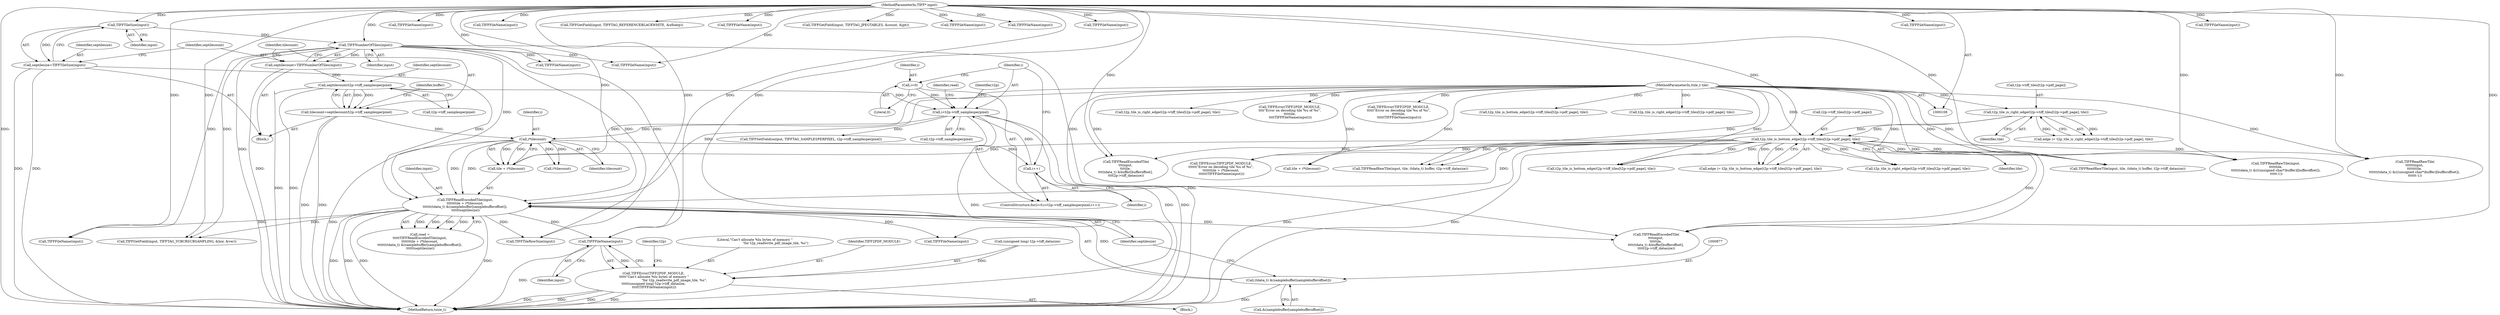 digraph "0_libtiff_c7153361a4041260719b340f73f2f76@pointer" {
"1000952" [label="(Call,TIFFFileName(input))"];
"1000869" [label="(Call,TIFFReadEncodedTile(input, \n\t\t\t\t\t\ttile + i*tilecount, \n\t\t\t\t\t\t(tdata_t) &(samplebuffer[samplebufferoffset]), \n\t\t\t\t\t\tseptilesize))"];
"1000783" [label="(Call,TIFFNumberOfTiles(input))"];
"1000779" [label="(Call,TIFFTileSize(input))"];
"1000110" [label="(MethodParameterIn,TIFF* input)"];
"1000185" [label="(Call,t2p_tile_is_bottom_edge(t2p->tiff_tiles[t2p->pdf_page], tile))"];
"1000174" [label="(Call,t2p_tile_is_right_edge(t2p->tiff_tiles[t2p->pdf_page], tile))"];
"1000112" [label="(MethodParameterIn,ttile_t tile)"];
"1000873" [label="(Call,i*tilecount)"];
"1000859" [label="(Call,i<t2p->tiff_samplesperpixel)"];
"1000856" [label="(Call,i=0)"];
"1000864" [label="(Call,i++)"];
"1000787" [label="(Call,septilecount/t2p->tiff_samplesperpixel)"];
"1000781" [label="(Call,septilecount=TIFFNumberOfTiles(input))"];
"1000785" [label="(Call,tilecount=septilecount/t2p->tiff_samplesperpixel)"];
"1000876" [label="(Call,(tdata_t) &(samplebuffer[samplebufferoffset]))"];
"1000777" [label="(Call,septilesize=TIFFTileSize(input))"];
"1000944" [label="(Call,TIFFError(TIFF2PDF_MODULE, \n\t\t\t\t\t\"Can't allocate %lu bytes of memory \"\n                                        \"for t2p_readwrite_pdf_image_tile, %s\", \n\t\t\t\t\t(unsigned long) t2p->tiff_datasize, \n\t\t\t\t\tTIFFFileName(input)))"];
"1000783" [label="(Call,TIFFNumberOfTiles(input))"];
"1000451" [label="(Call,t2p_tile_is_right_edge(t2p->tiff_tiles[t2p->pdf_page], tile))"];
"1000869" [label="(Call,TIFFReadEncodedTile(input, \n\t\t\t\t\t\ttile + i*tilecount, \n\t\t\t\t\t\t(tdata_t) &(samplebuffer[samplebufferoffset]), \n\t\t\t\t\t\tseptilesize))"];
"1001530" [label="(MethodReturn,tsize_t)"];
"1000782" [label="(Identifier,septilecount)"];
"1000870" [label="(Identifier,input)"];
"1000757" [label="(Call,TIFFFileName(input))"];
"1000952" [label="(Call,TIFFFileName(input))"];
"1000735" [label="(Call,TIFFReadEncodedTile(\n\t\t\tinput, \n\t\t\ttile, \n\t\t\t(tdata_t) &buffer[bufferoffset], \n\t\t\tt2p->tiff_datasize))"];
"1000897" [label="(Call,TIFFFileName(input))"];
"1000943" [label="(Block,)"];
"1000572" [label="(Call,TIFFFileName(input))"];
"1000944" [label="(Call,TIFFError(TIFF2PDF_MODULE, \n\t\t\t\t\t\"Can't allocate %lu bytes of memory \"\n                                        \"for t2p_readwrite_pdf_image_tile, %s\", \n\t\t\t\t\t(unsigned long) t2p->tiff_datasize, \n\t\t\t\t\tTIFFFileName(input)))"];
"1000868" [label="(Identifier,read)"];
"1000784" [label="(Identifier,input)"];
"1000945" [label="(Identifier,TIFF2PDF_MODULE)"];
"1001177" [label="(Call,TIFFSetField(output, TIFFTAG_SAMPLESPERPIXEL, t2p->tiff_samplesperpixel))"];
"1001185" [label="(Call,t2p_tile_is_right_edge(t2p->tiff_tiles[t2p->pdf_page], tile))"];
"1000776" [label="(Block,)"];
"1000867" [label="(Call,read = \n\t\t\t\t\tTIFFReadEncodedTile(input, \n\t\t\t\t\t\ttile + i*tilecount, \n\t\t\t\t\t\t(tdata_t) &(samplebuffer[samplebufferoffset]), \n\t\t\t\t\t\tseptilesize))"];
"1000861" [label="(Call,t2p->tiff_samplesperpixel)"];
"1000947" [label="(Call,(unsigned long) t2p->tiff_datasize)"];
"1000876" [label="(Call,(tdata_t) &(samplebuffer[samplebufferoffset]))"];
"1000864" [label="(Call,i++)"];
"1000843" [label="(Call,TIFFFileName(input))"];
"1000186" [label="(Call,t2p->tiff_tiles[t2p->pdf_page])"];
"1001353" [label="(Call,TIFFGetField(input, TIFFTAG_REFERENCEBLACKWHITE, &xfloatp))"];
"1000753" [label="(Call,TIFFError(TIFF2PDF_MODULE, \n\t\t\t\t\"Error on decoding tile %u of %s\", \n\t\t\t\ttile, \n\t\t\t\tTIFFFileName(input)))"];
"1000182" [label="(Identifier,tile)"];
"1000779" [label="(Call,TIFFTileSize(input))"];
"1000871" [label="(Call,tile + i*tilecount)"];
"1000786" [label="(Identifier,tilecount)"];
"1000175" [label="(Call,t2p->tiff_tiles[t2p->pdf_page])"];
"1000295" [label="(Call,TIFFFileName(input))"];
"1000408" [label="(Call,t2p_tile_is_bottom_edge(t2p->tiff_tiles[t2p->pdf_page], tile))"];
"1000956" [label="(Identifier,t2p)"];
"1001121" [label="(Call,t2p_tile_is_right_edge(t2p->tiff_tiles[t2p->pdf_page], tile))"];
"1000981" [label="(Call,TIFFError(TIFF2PDF_MODULE, \n\t\t\t\t\t\"Error on decoding tile %u of %s\", \n\t\t\t\t\ttile, \n\t\t\t\t\tTIFFFileName(input)))"];
"1000785" [label="(Call,tilecount=septilecount/t2p->tiff_samplesperpixel)"];
"1000856" [label="(Call,i=0)"];
"1000778" [label="(Identifier,septilesize)"];
"1000304" [label="(Call,TIFFReadRawTile(input, tile, (tdata_t) buffer, t2p->tiff_datasize))"];
"1001224" [label="(Call,t2p_tile_is_bottom_edge(t2p->tiff_tiles[t2p->pdf_page], tile))"];
"1000781" [label="(Call,septilecount=TIFFNumberOfTiles(input))"];
"1000789" [label="(Call,t2p->tiff_samplesperpixel)"];
"1000583" [label="(Call,TIFFGetField(input, TIFFTAG_JPEGTABLES, &count, &jpt))"];
"1000914" [label="(Identifier,t2p)"];
"1000858" [label="(Literal,0)"];
"1000174" [label="(Call,t2p_tile_is_right_edge(t2p->tiff_tiles[t2p->pdf_page], tile))"];
"1000780" [label="(Identifier,input)"];
"1000777" [label="(Call,septilesize=TIFFTileSize(input))"];
"1000860" [label="(Identifier,i)"];
"1000110" [label="(MethodParameterIn,TIFF* input)"];
"1000788" [label="(Identifier,septilecount)"];
"1000385" [label="(Call,TIFFFileName(input))"];
"1000223" [label="(Call,TIFFFileName(input))"];
"1000232" [label="(Call,TIFFReadRawTile(input, tile, (tdata_t) buffer, t2p->tiff_datasize))"];
"1000878" [label="(Call,&(samplebuffer[samplebufferoffset]))"];
"1000985" [label="(Call,TIFFFileName(input))"];
"1000859" [label="(Call,i<t2p->tiff_samplesperpixel)"];
"1000892" [label="(Call,tile + i*tilecount)"];
"1000874" [label="(Identifier,i)"];
"1000873" [label="(Call,i*tilecount)"];
"1000112" [label="(MethodParameterIn,ttile_t tile)"];
"1000865" [label="(Identifier,i)"];
"1000946" [label="(Literal,\"Can't allocate %lu bytes of memory \"\n                                        \"for t2p_readwrite_pdf_image_tile, %s\")"];
"1000953" [label="(Identifier,input)"];
"1000787" [label="(Call,septilecount/t2p->tiff_samplesperpixel)"];
"1000500" [label="(Call,TIFFReadRawTile(input, \n\t\t\t\t\ttile, \n\t\t\t\t\t(tdata_t) &(((unsigned char*)buffer)[bufferoffset]), \n\t\t\t\t\t-1))"];
"1000855" [label="(ControlStructure,for(i=0;i<t2p->tiff_samplesperpixel;i++))"];
"1001328" [label="(Call,TIFFGetField(input, TIFFTAG_YCBCRSUBSAMPLING, &hor, &ver))"];
"1001074" [label="(Call,TIFFFileName(input))"];
"1001134" [label="(Call,TIFFTileRowSize(input))"];
"1000894" [label="(Call,i*tilecount)"];
"1000857" [label="(Identifier,i)"];
"1000882" [label="(Identifier,septilesize)"];
"1000355" [label="(Call,TIFFFileName(input))"];
"1000183" [label="(Call,edge |= t2p_tile_is_bottom_edge(t2p->tiff_tiles[t2p->pdf_page], tile))"];
"1000793" [label="(Identifier,buffer)"];
"1000889" [label="(Call,TIFFError(TIFF2PDF_MODULE, \n\t\t\t\t\t\t\"Error on decoding tile %u of %s\", \n\t\t\t\t\t\ttile + i*tilecount, \n\t\t\t\t\t\tTIFFFileName(input)))"];
"1000875" [label="(Identifier,tilecount)"];
"1000185" [label="(Call,t2p_tile_is_bottom_edge(t2p->tiff_tiles[t2p->pdf_page], tile))"];
"1000635" [label="(Call,TIFFReadRawTile(\n\t\t\t\t\t\tinput, \n\t\t\t\t\t\ttile, \n\t\t\t\t\t\t(tdata_t) &(((unsigned char*)buffer)[bufferoffset]), \n\t\t\t\t\t\t-1))"];
"1000963" [label="(Call,TIFFReadEncodedTile(\n\t\t\t\tinput, \n\t\t\t\ttile, \n\t\t\t\t(tdata_t) &buffer[bufferoffset], \n\t\t\t\tt2p->tiff_datasize))"];
"1000193" [label="(Identifier,tile)"];
"1000724" [label="(Call,TIFFFileName(input))"];
"1000813" [label="(Call,TIFFFileName(input))"];
"1000172" [label="(Call,edge |= t2p_tile_is_right_edge(t2p->tiff_tiles[t2p->pdf_page], tile))"];
"1000952" -> "1000944"  [label="AST: "];
"1000952" -> "1000953"  [label="CFG: "];
"1000953" -> "1000952"  [label="AST: "];
"1000944" -> "1000952"  [label="CFG: "];
"1000952" -> "1001530"  [label="DDG: "];
"1000952" -> "1000944"  [label="DDG: "];
"1000869" -> "1000952"  [label="DDG: "];
"1000783" -> "1000952"  [label="DDG: "];
"1000110" -> "1000952"  [label="DDG: "];
"1000869" -> "1000867"  [label="AST: "];
"1000869" -> "1000882"  [label="CFG: "];
"1000870" -> "1000869"  [label="AST: "];
"1000871" -> "1000869"  [label="AST: "];
"1000876" -> "1000869"  [label="AST: "];
"1000882" -> "1000869"  [label="AST: "];
"1000867" -> "1000869"  [label="CFG: "];
"1000869" -> "1001530"  [label="DDG: "];
"1000869" -> "1001530"  [label="DDG: "];
"1000869" -> "1001530"  [label="DDG: "];
"1000869" -> "1001530"  [label="DDG: "];
"1000869" -> "1000867"  [label="DDG: "];
"1000869" -> "1000867"  [label="DDG: "];
"1000869" -> "1000867"  [label="DDG: "];
"1000869" -> "1000867"  [label="DDG: "];
"1000783" -> "1000869"  [label="DDG: "];
"1000110" -> "1000869"  [label="DDG: "];
"1000185" -> "1000869"  [label="DDG: "];
"1000112" -> "1000869"  [label="DDG: "];
"1000873" -> "1000869"  [label="DDG: "];
"1000873" -> "1000869"  [label="DDG: "];
"1000876" -> "1000869"  [label="DDG: "];
"1000777" -> "1000869"  [label="DDG: "];
"1000869" -> "1000897"  [label="DDG: "];
"1000869" -> "1000963"  [label="DDG: "];
"1000869" -> "1001074"  [label="DDG: "];
"1000869" -> "1001134"  [label="DDG: "];
"1000869" -> "1001328"  [label="DDG: "];
"1000783" -> "1000781"  [label="AST: "];
"1000783" -> "1000784"  [label="CFG: "];
"1000784" -> "1000783"  [label="AST: "];
"1000781" -> "1000783"  [label="CFG: "];
"1000783" -> "1001530"  [label="DDG: "];
"1000783" -> "1000781"  [label="DDG: "];
"1000779" -> "1000783"  [label="DDG: "];
"1000110" -> "1000783"  [label="DDG: "];
"1000783" -> "1000813"  [label="DDG: "];
"1000783" -> "1000843"  [label="DDG: "];
"1000783" -> "1000963"  [label="DDG: "];
"1000783" -> "1001074"  [label="DDG: "];
"1000783" -> "1001134"  [label="DDG: "];
"1000783" -> "1001328"  [label="DDG: "];
"1000779" -> "1000777"  [label="AST: "];
"1000779" -> "1000780"  [label="CFG: "];
"1000780" -> "1000779"  [label="AST: "];
"1000777" -> "1000779"  [label="CFG: "];
"1000779" -> "1000777"  [label="DDG: "];
"1000110" -> "1000779"  [label="DDG: "];
"1000110" -> "1000108"  [label="AST: "];
"1000110" -> "1001530"  [label="DDG: "];
"1000110" -> "1000223"  [label="DDG: "];
"1000110" -> "1000232"  [label="DDG: "];
"1000110" -> "1000295"  [label="DDG: "];
"1000110" -> "1000304"  [label="DDG: "];
"1000110" -> "1000355"  [label="DDG: "];
"1000110" -> "1000385"  [label="DDG: "];
"1000110" -> "1000500"  [label="DDG: "];
"1000110" -> "1000572"  [label="DDG: "];
"1000110" -> "1000583"  [label="DDG: "];
"1000110" -> "1000635"  [label="DDG: "];
"1000110" -> "1000724"  [label="DDG: "];
"1000110" -> "1000735"  [label="DDG: "];
"1000110" -> "1000757"  [label="DDG: "];
"1000110" -> "1000813"  [label="DDG: "];
"1000110" -> "1000843"  [label="DDG: "];
"1000110" -> "1000897"  [label="DDG: "];
"1000110" -> "1000963"  [label="DDG: "];
"1000110" -> "1000985"  [label="DDG: "];
"1000110" -> "1001074"  [label="DDG: "];
"1000110" -> "1001134"  [label="DDG: "];
"1000110" -> "1001328"  [label="DDG: "];
"1000110" -> "1001353"  [label="DDG: "];
"1000185" -> "1000183"  [label="AST: "];
"1000185" -> "1000193"  [label="CFG: "];
"1000186" -> "1000185"  [label="AST: "];
"1000193" -> "1000185"  [label="AST: "];
"1000183" -> "1000185"  [label="CFG: "];
"1000185" -> "1001530"  [label="DDG: "];
"1000185" -> "1001530"  [label="DDG: "];
"1000185" -> "1000183"  [label="DDG: "];
"1000185" -> "1000183"  [label="DDG: "];
"1000174" -> "1000185"  [label="DDG: "];
"1000174" -> "1000185"  [label="DDG: "];
"1000112" -> "1000185"  [label="DDG: "];
"1000185" -> "1000232"  [label="DDG: "];
"1000185" -> "1000304"  [label="DDG: "];
"1000185" -> "1000408"  [label="DDG: "];
"1000185" -> "1000408"  [label="DDG: "];
"1000185" -> "1000500"  [label="DDG: "];
"1000185" -> "1000635"  [label="DDG: "];
"1000185" -> "1000735"  [label="DDG: "];
"1000185" -> "1000871"  [label="DDG: "];
"1000185" -> "1000889"  [label="DDG: "];
"1000185" -> "1000892"  [label="DDG: "];
"1000185" -> "1000963"  [label="DDG: "];
"1000185" -> "1001121"  [label="DDG: "];
"1000185" -> "1001121"  [label="DDG: "];
"1000174" -> "1000172"  [label="AST: "];
"1000174" -> "1000182"  [label="CFG: "];
"1000175" -> "1000174"  [label="AST: "];
"1000182" -> "1000174"  [label="AST: "];
"1000172" -> "1000174"  [label="CFG: "];
"1000174" -> "1000172"  [label="DDG: "];
"1000174" -> "1000172"  [label="DDG: "];
"1000112" -> "1000174"  [label="DDG: "];
"1000112" -> "1000108"  [label="AST: "];
"1000112" -> "1001530"  [label="DDG: "];
"1000112" -> "1000232"  [label="DDG: "];
"1000112" -> "1000304"  [label="DDG: "];
"1000112" -> "1000408"  [label="DDG: "];
"1000112" -> "1000451"  [label="DDG: "];
"1000112" -> "1000500"  [label="DDG: "];
"1000112" -> "1000635"  [label="DDG: "];
"1000112" -> "1000735"  [label="DDG: "];
"1000112" -> "1000753"  [label="DDG: "];
"1000112" -> "1000871"  [label="DDG: "];
"1000112" -> "1000889"  [label="DDG: "];
"1000112" -> "1000892"  [label="DDG: "];
"1000112" -> "1000963"  [label="DDG: "];
"1000112" -> "1000981"  [label="DDG: "];
"1000112" -> "1001121"  [label="DDG: "];
"1000112" -> "1001185"  [label="DDG: "];
"1000112" -> "1001224"  [label="DDG: "];
"1000873" -> "1000871"  [label="AST: "];
"1000873" -> "1000875"  [label="CFG: "];
"1000874" -> "1000873"  [label="AST: "];
"1000875" -> "1000873"  [label="AST: "];
"1000871" -> "1000873"  [label="CFG: "];
"1000873" -> "1001530"  [label="DDG: "];
"1000873" -> "1000864"  [label="DDG: "];
"1000873" -> "1000871"  [label="DDG: "];
"1000873" -> "1000871"  [label="DDG: "];
"1000859" -> "1000873"  [label="DDG: "];
"1000785" -> "1000873"  [label="DDG: "];
"1000873" -> "1000894"  [label="DDG: "];
"1000873" -> "1000894"  [label="DDG: "];
"1000859" -> "1000855"  [label="AST: "];
"1000859" -> "1000861"  [label="CFG: "];
"1000860" -> "1000859"  [label="AST: "];
"1000861" -> "1000859"  [label="AST: "];
"1000868" -> "1000859"  [label="CFG: "];
"1000914" -> "1000859"  [label="CFG: "];
"1000859" -> "1001530"  [label="DDG: "];
"1000859" -> "1001530"  [label="DDG: "];
"1000859" -> "1001530"  [label="DDG: "];
"1000856" -> "1000859"  [label="DDG: "];
"1000864" -> "1000859"  [label="DDG: "];
"1000787" -> "1000859"  [label="DDG: "];
"1000859" -> "1001177"  [label="DDG: "];
"1000856" -> "1000855"  [label="AST: "];
"1000856" -> "1000858"  [label="CFG: "];
"1000857" -> "1000856"  [label="AST: "];
"1000858" -> "1000856"  [label="AST: "];
"1000860" -> "1000856"  [label="CFG: "];
"1000864" -> "1000855"  [label="AST: "];
"1000864" -> "1000865"  [label="CFG: "];
"1000865" -> "1000864"  [label="AST: "];
"1000860" -> "1000864"  [label="CFG: "];
"1000787" -> "1000785"  [label="AST: "];
"1000787" -> "1000789"  [label="CFG: "];
"1000788" -> "1000787"  [label="AST: "];
"1000789" -> "1000787"  [label="AST: "];
"1000785" -> "1000787"  [label="CFG: "];
"1000787" -> "1001530"  [label="DDG: "];
"1000787" -> "1001530"  [label="DDG: "];
"1000787" -> "1000785"  [label="DDG: "];
"1000787" -> "1000785"  [label="DDG: "];
"1000781" -> "1000787"  [label="DDG: "];
"1000781" -> "1000776"  [label="AST: "];
"1000782" -> "1000781"  [label="AST: "];
"1000786" -> "1000781"  [label="CFG: "];
"1000781" -> "1001530"  [label="DDG: "];
"1000785" -> "1000776"  [label="AST: "];
"1000786" -> "1000785"  [label="AST: "];
"1000793" -> "1000785"  [label="CFG: "];
"1000785" -> "1001530"  [label="DDG: "];
"1000785" -> "1001530"  [label="DDG: "];
"1000876" -> "1000878"  [label="CFG: "];
"1000877" -> "1000876"  [label="AST: "];
"1000878" -> "1000876"  [label="AST: "];
"1000882" -> "1000876"  [label="CFG: "];
"1000876" -> "1001530"  [label="DDG: "];
"1000777" -> "1000776"  [label="AST: "];
"1000778" -> "1000777"  [label="AST: "];
"1000782" -> "1000777"  [label="CFG: "];
"1000777" -> "1001530"  [label="DDG: "];
"1000777" -> "1001530"  [label="DDG: "];
"1000944" -> "1000943"  [label="AST: "];
"1000945" -> "1000944"  [label="AST: "];
"1000946" -> "1000944"  [label="AST: "];
"1000947" -> "1000944"  [label="AST: "];
"1000956" -> "1000944"  [label="CFG: "];
"1000944" -> "1001530"  [label="DDG: "];
"1000944" -> "1001530"  [label="DDG: "];
"1000944" -> "1001530"  [label="DDG: "];
"1000944" -> "1001530"  [label="DDG: "];
"1000947" -> "1000944"  [label="DDG: "];
}
